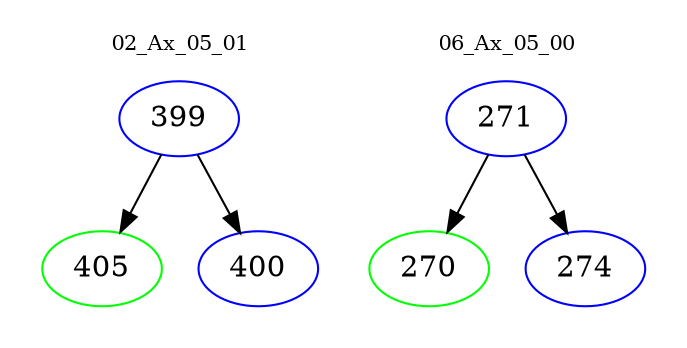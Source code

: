 digraph{
subgraph cluster_0 {
color = white
label = "02_Ax_05_01";
fontsize=10;
T0_399 [label="399", color="blue"]
T0_399 -> T0_405 [color="black"]
T0_405 [label="405", color="green"]
T0_399 -> T0_400 [color="black"]
T0_400 [label="400", color="blue"]
}
subgraph cluster_1 {
color = white
label = "06_Ax_05_00";
fontsize=10;
T1_271 [label="271", color="blue"]
T1_271 -> T1_270 [color="black"]
T1_270 [label="270", color="green"]
T1_271 -> T1_274 [color="black"]
T1_274 [label="274", color="blue"]
}
}
